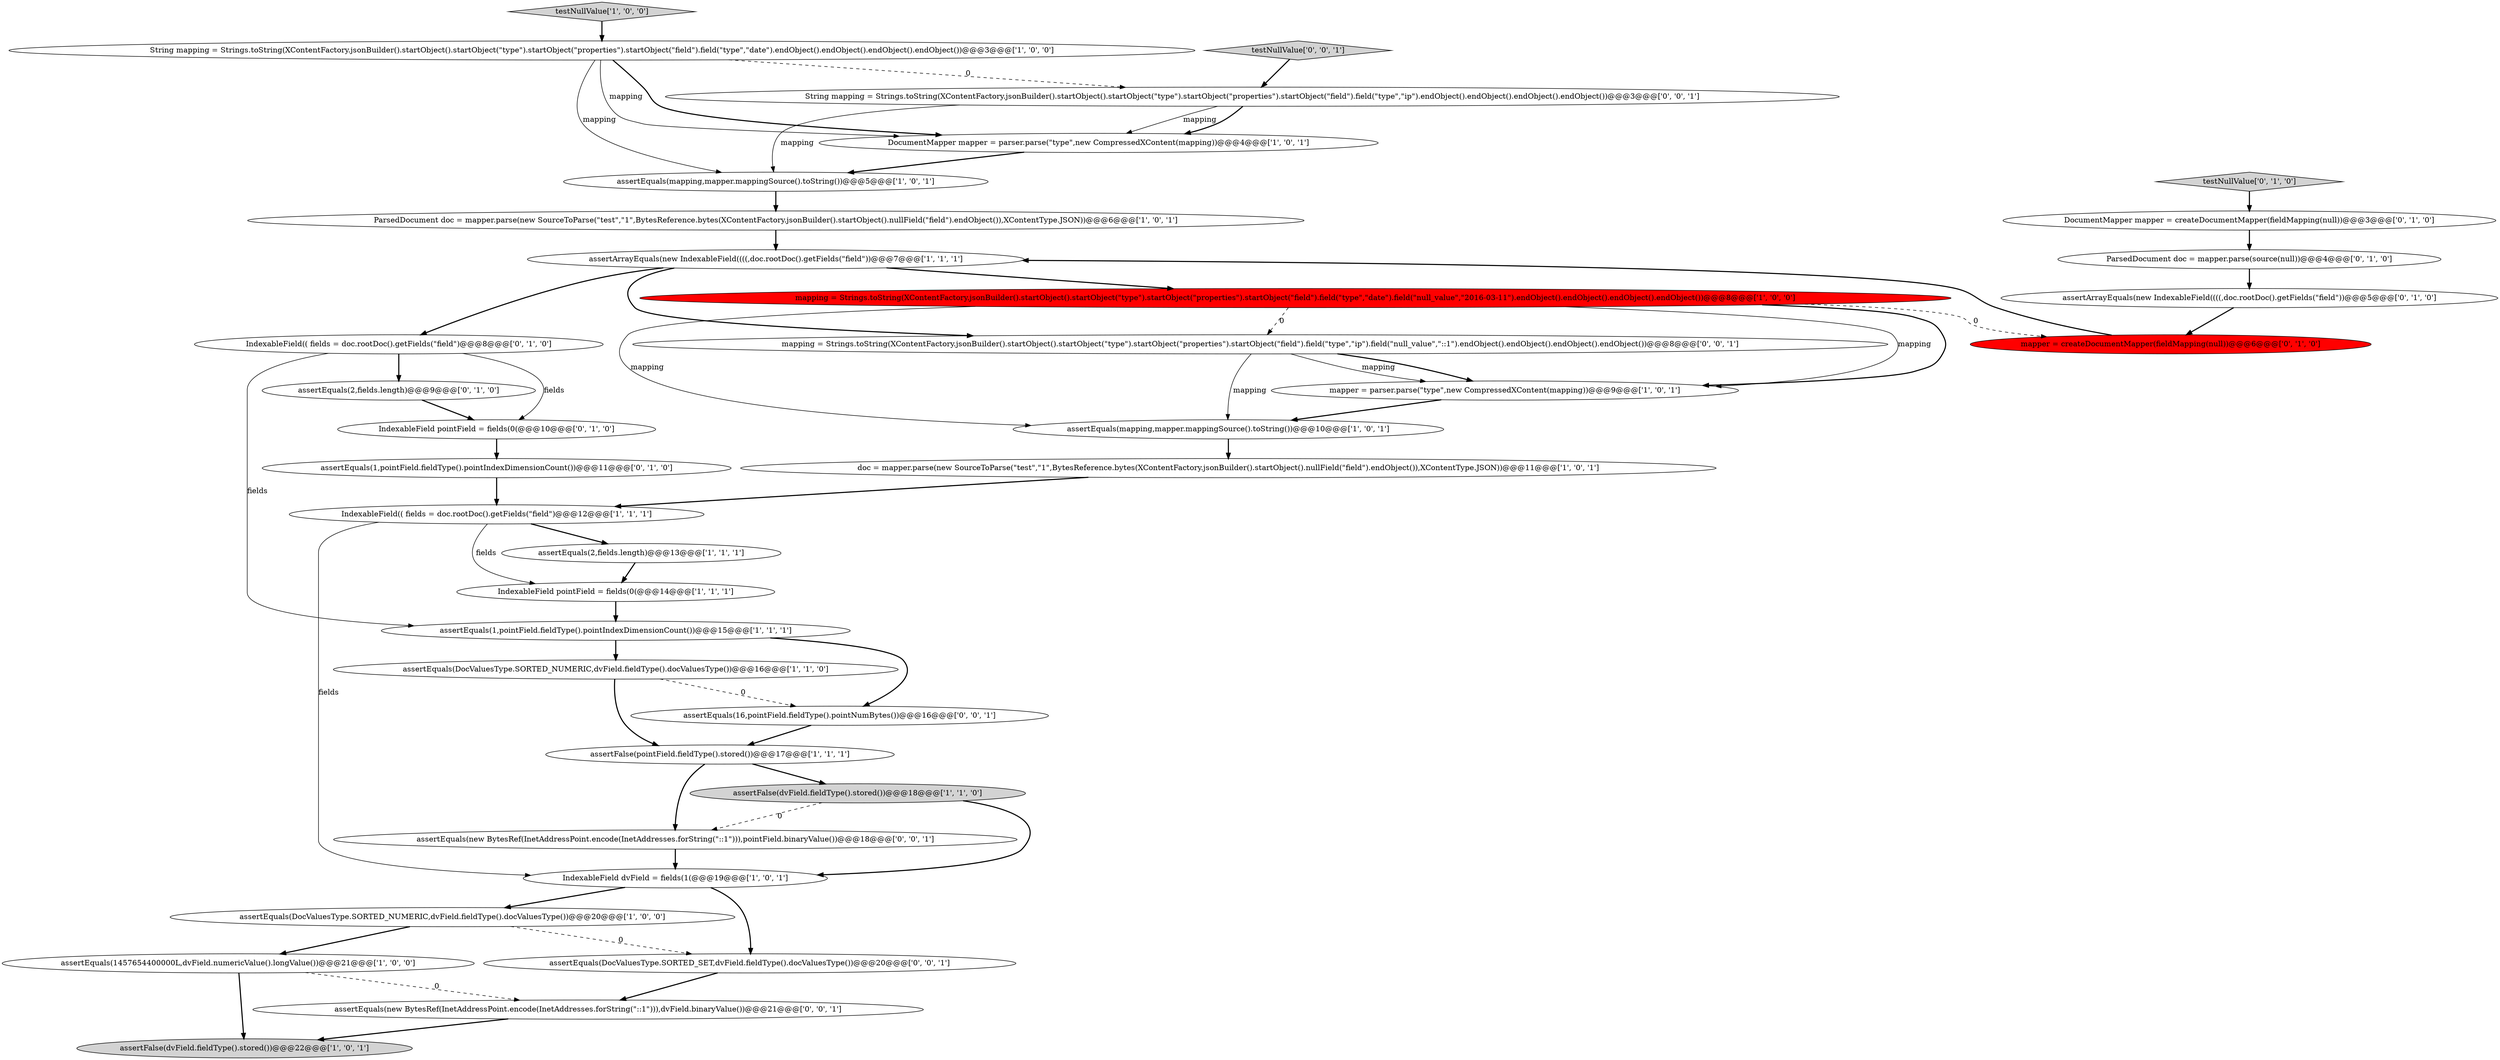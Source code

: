 digraph {
29 [style = filled, label = "IndexableField pointField = fields(0(@@@10@@@['0', '1', '0']", fillcolor = white, shape = ellipse image = "AAA0AAABBB2BBB"];
5 [style = filled, label = "assertEquals(mapping,mapper.mappingSource().toString())@@@10@@@['1', '0', '1']", fillcolor = white, shape = ellipse image = "AAA0AAABBB1BBB"];
4 [style = filled, label = "assertArrayEquals(new IndexableField((((,doc.rootDoc().getFields(\"field\"))@@@7@@@['1', '1', '1']", fillcolor = white, shape = ellipse image = "AAA0AAABBB1BBB"];
20 [style = filled, label = "assertEquals(1457654400000L,dvField.numericValue().longValue())@@@21@@@['1', '0', '0']", fillcolor = white, shape = ellipse image = "AAA0AAABBB1BBB"];
1 [style = filled, label = "mapper = parser.parse(\"type\",new CompressedXContent(mapping))@@@9@@@['1', '0', '1']", fillcolor = white, shape = ellipse image = "AAA0AAABBB1BBB"];
15 [style = filled, label = "IndexableField pointField = fields(0(@@@14@@@['1', '1', '1']", fillcolor = white, shape = ellipse image = "AAA0AAABBB1BBB"];
11 [style = filled, label = "assertEquals(DocValuesType.SORTED_NUMERIC,dvField.fieldType().docValuesType())@@@16@@@['1', '1', '0']", fillcolor = white, shape = ellipse image = "AAA0AAABBB1BBB"];
19 [style = filled, label = "assertEquals(mapping,mapper.mappingSource().toString())@@@5@@@['1', '0', '1']", fillcolor = white, shape = ellipse image = "AAA0AAABBB1BBB"];
34 [style = filled, label = "assertEquals(new BytesRef(InetAddressPoint.encode(InetAddresses.forString(\"::1\"))),dvField.binaryValue())@@@21@@@['0', '0', '1']", fillcolor = white, shape = ellipse image = "AAA0AAABBB3BBB"];
26 [style = filled, label = "DocumentMapper mapper = createDocumentMapper(fieldMapping(null))@@@3@@@['0', '1', '0']", fillcolor = white, shape = ellipse image = "AAA0AAABBB2BBB"];
0 [style = filled, label = "String mapping = Strings.toString(XContentFactory.jsonBuilder().startObject().startObject(\"type\").startObject(\"properties\").startObject(\"field\").field(\"type\",\"date\").endObject().endObject().endObject().endObject())@@@3@@@['1', '0', '0']", fillcolor = white, shape = ellipse image = "AAA0AAABBB1BBB"];
7 [style = filled, label = "IndexableField(( fields = doc.rootDoc().getFields(\"field\")@@@12@@@['1', '1', '1']", fillcolor = white, shape = ellipse image = "AAA0AAABBB1BBB"];
32 [style = filled, label = "String mapping = Strings.toString(XContentFactory.jsonBuilder().startObject().startObject(\"type\").startObject(\"properties\").startObject(\"field\").field(\"type\",\"ip\").endObject().endObject().endObject().endObject())@@@3@@@['0', '0', '1']", fillcolor = white, shape = ellipse image = "AAA0AAABBB3BBB"];
33 [style = filled, label = "testNullValue['0', '0', '1']", fillcolor = lightgray, shape = diamond image = "AAA0AAABBB3BBB"];
16 [style = filled, label = "assertFalse(dvField.fieldType().stored())@@@18@@@['1', '1', '0']", fillcolor = lightgray, shape = ellipse image = "AAA0AAABBB1BBB"];
36 [style = filled, label = "assertEquals(new BytesRef(InetAddressPoint.encode(InetAddresses.forString(\"::1\"))),pointField.binaryValue())@@@18@@@['0', '0', '1']", fillcolor = white, shape = ellipse image = "AAA0AAABBB3BBB"];
18 [style = filled, label = "doc = mapper.parse(new SourceToParse(\"test\",\"1\",BytesReference.bytes(XContentFactory.jsonBuilder().startObject().nullField(\"field\").endObject()),XContentType.JSON))@@@11@@@['1', '0', '1']", fillcolor = white, shape = ellipse image = "AAA0AAABBB1BBB"];
30 [style = filled, label = "mapping = Strings.toString(XContentFactory.jsonBuilder().startObject().startObject(\"type\").startObject(\"properties\").startObject(\"field\").field(\"type\",\"ip\").field(\"null_value\",\"::1\").endObject().endObject().endObject().endObject())@@@8@@@['0', '0', '1']", fillcolor = white, shape = ellipse image = "AAA0AAABBB3BBB"];
17 [style = filled, label = "assertEquals(1,pointField.fieldType().pointIndexDimensionCount())@@@15@@@['1', '1', '1']", fillcolor = white, shape = ellipse image = "AAA0AAABBB1BBB"];
35 [style = filled, label = "assertEquals(16,pointField.fieldType().pointNumBytes())@@@16@@@['0', '0', '1']", fillcolor = white, shape = ellipse image = "AAA0AAABBB3BBB"];
28 [style = filled, label = "mapper = createDocumentMapper(fieldMapping(null))@@@6@@@['0', '1', '0']", fillcolor = red, shape = ellipse image = "AAA1AAABBB2BBB"];
3 [style = filled, label = "ParsedDocument doc = mapper.parse(new SourceToParse(\"test\",\"1\",BytesReference.bytes(XContentFactory.jsonBuilder().startObject().nullField(\"field\").endObject()),XContentType.JSON))@@@6@@@['1', '0', '1']", fillcolor = white, shape = ellipse image = "AAA0AAABBB1BBB"];
8 [style = filled, label = "mapping = Strings.toString(XContentFactory.jsonBuilder().startObject().startObject(\"type\").startObject(\"properties\").startObject(\"field\").field(\"type\",\"date\").field(\"null_value\",\"2016-03-11\").endObject().endObject().endObject().endObject())@@@8@@@['1', '0', '0']", fillcolor = red, shape = ellipse image = "AAA1AAABBB1BBB"];
27 [style = filled, label = "assertArrayEquals(new IndexableField((((,doc.rootDoc().getFields(\"field\"))@@@5@@@['0', '1', '0']", fillcolor = white, shape = ellipse image = "AAA0AAABBB2BBB"];
12 [style = filled, label = "IndexableField dvField = fields(1(@@@19@@@['1', '0', '1']", fillcolor = white, shape = ellipse image = "AAA0AAABBB1BBB"];
2 [style = filled, label = "assertEquals(DocValuesType.SORTED_NUMERIC,dvField.fieldType().docValuesType())@@@20@@@['1', '0', '0']", fillcolor = white, shape = ellipse image = "AAA0AAABBB1BBB"];
21 [style = filled, label = "IndexableField(( fields = doc.rootDoc().getFields(\"field\")@@@8@@@['0', '1', '0']", fillcolor = white, shape = ellipse image = "AAA0AAABBB2BBB"];
23 [style = filled, label = "assertEquals(2,fields.length)@@@9@@@['0', '1', '0']", fillcolor = white, shape = ellipse image = "AAA0AAABBB2BBB"];
9 [style = filled, label = "assertFalse(dvField.fieldType().stored())@@@22@@@['1', '0', '1']", fillcolor = lightgray, shape = ellipse image = "AAA0AAABBB1BBB"];
22 [style = filled, label = "ParsedDocument doc = mapper.parse(source(null))@@@4@@@['0', '1', '0']", fillcolor = white, shape = ellipse image = "AAA0AAABBB2BBB"];
24 [style = filled, label = "assertEquals(1,pointField.fieldType().pointIndexDimensionCount())@@@11@@@['0', '1', '0']", fillcolor = white, shape = ellipse image = "AAA0AAABBB2BBB"];
31 [style = filled, label = "assertEquals(DocValuesType.SORTED_SET,dvField.fieldType().docValuesType())@@@20@@@['0', '0', '1']", fillcolor = white, shape = ellipse image = "AAA0AAABBB3BBB"];
6 [style = filled, label = "testNullValue['1', '0', '0']", fillcolor = lightgray, shape = diamond image = "AAA0AAABBB1BBB"];
13 [style = filled, label = "assertFalse(pointField.fieldType().stored())@@@17@@@['1', '1', '1']", fillcolor = white, shape = ellipse image = "AAA0AAABBB1BBB"];
10 [style = filled, label = "DocumentMapper mapper = parser.parse(\"type\",new CompressedXContent(mapping))@@@4@@@['1', '0', '1']", fillcolor = white, shape = ellipse image = "AAA0AAABBB1BBB"];
25 [style = filled, label = "testNullValue['0', '1', '0']", fillcolor = lightgray, shape = diamond image = "AAA0AAABBB2BBB"];
14 [style = filled, label = "assertEquals(2,fields.length)@@@13@@@['1', '1', '1']", fillcolor = white, shape = ellipse image = "AAA0AAABBB1BBB"];
1->5 [style = bold, label=""];
8->5 [style = solid, label="mapping"];
2->20 [style = bold, label=""];
34->9 [style = bold, label=""];
30->1 [style = bold, label=""];
7->12 [style = solid, label="fields"];
20->9 [style = bold, label=""];
21->29 [style = solid, label="fields"];
21->17 [style = solid, label="fields"];
10->19 [style = bold, label=""];
27->28 [style = bold, label=""];
0->32 [style = dashed, label="0"];
32->10 [style = solid, label="mapping"];
4->21 [style = bold, label=""];
7->15 [style = solid, label="fields"];
6->0 [style = bold, label=""];
5->18 [style = bold, label=""];
36->12 [style = bold, label=""];
8->28 [style = dashed, label="0"];
30->5 [style = solid, label="mapping"];
3->4 [style = bold, label=""];
13->16 [style = bold, label=""];
32->10 [style = bold, label=""];
0->10 [style = solid, label="mapping"];
26->22 [style = bold, label=""];
31->34 [style = bold, label=""];
2->31 [style = dashed, label="0"];
7->14 [style = bold, label=""];
23->29 [style = bold, label=""];
8->1 [style = bold, label=""];
15->17 [style = bold, label=""];
0->10 [style = bold, label=""];
12->2 [style = bold, label=""];
4->30 [style = bold, label=""];
22->27 [style = bold, label=""];
20->34 [style = dashed, label="0"];
30->1 [style = solid, label="mapping"];
0->19 [style = solid, label="mapping"];
11->13 [style = bold, label=""];
25->26 [style = bold, label=""];
13->36 [style = bold, label=""];
16->36 [style = dashed, label="0"];
8->1 [style = solid, label="mapping"];
4->8 [style = bold, label=""];
33->32 [style = bold, label=""];
14->15 [style = bold, label=""];
8->30 [style = dashed, label="0"];
18->7 [style = bold, label=""];
35->13 [style = bold, label=""];
32->19 [style = solid, label="mapping"];
29->24 [style = bold, label=""];
24->7 [style = bold, label=""];
21->23 [style = bold, label=""];
19->3 [style = bold, label=""];
16->12 [style = bold, label=""];
12->31 [style = bold, label=""];
11->35 [style = dashed, label="0"];
17->35 [style = bold, label=""];
28->4 [style = bold, label=""];
17->11 [style = bold, label=""];
}
